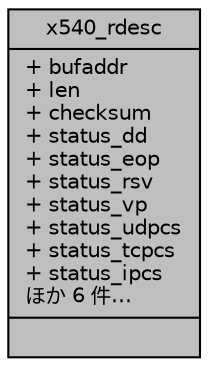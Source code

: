 digraph "x540_rdesc"
{
 // LATEX_PDF_SIZE
  edge [fontname="Helvetica",fontsize="10",labelfontname="Helvetica",labelfontsize="10"];
  node [fontname="Helvetica",fontsize="10",shape=record];
  Node1 [label="{x540_rdesc\n|+ bufaddr\l+ len\l+ checksum\l+ status_dd\l+ status_eop\l+ status_rsv\l+ status_vp\l+ status_udpcs\l+ status_tcpcs\l+ status_ipcs\lほか 6 件…\l|}",height=0.2,width=0.4,color="black", fillcolor="grey75", style="filled", fontcolor="black",tooltip=" "];
}
